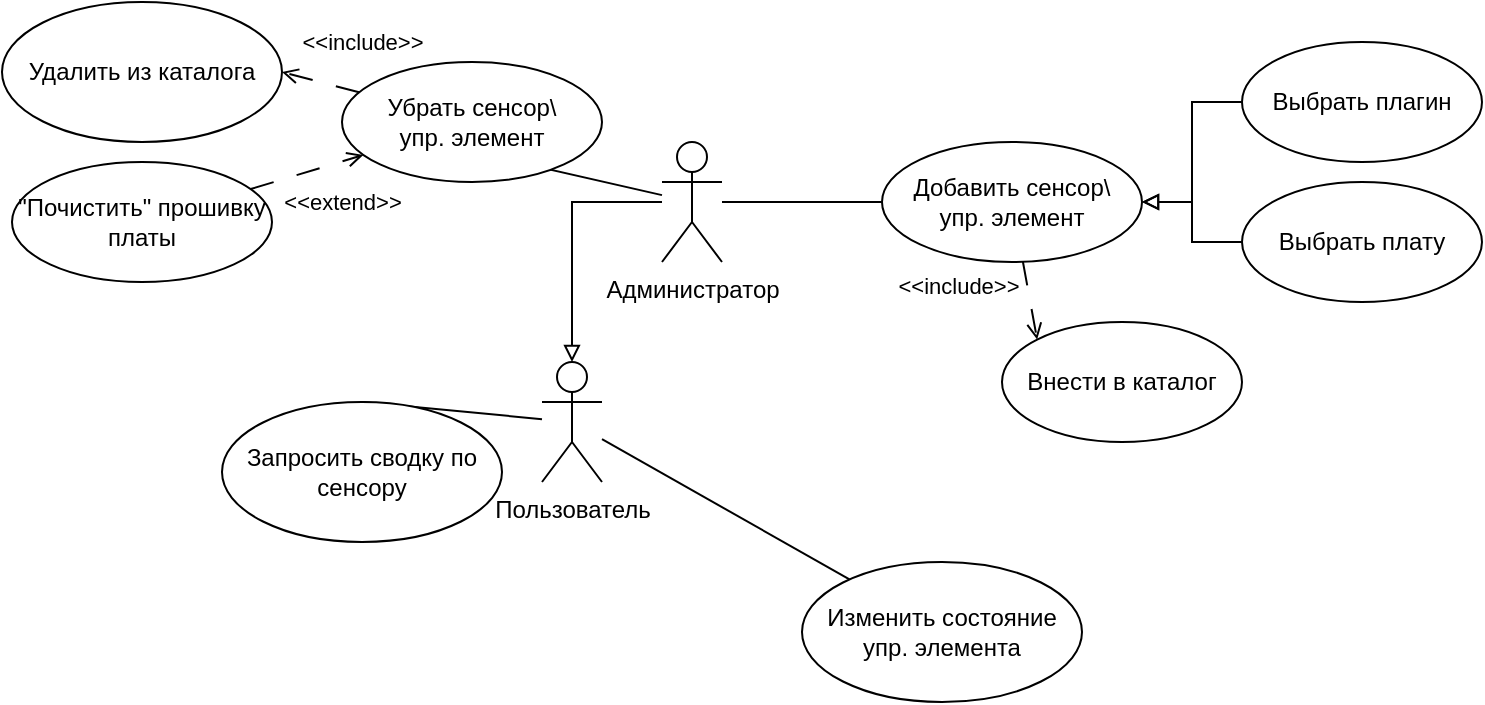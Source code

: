 <mxfile version="22.1.5" type="github">
  <diagram name="Страница — 1" id="LTqVgdhhhah4Ef-IsAjk">
    <mxGraphModel dx="1805" dy="514" grid="1" gridSize="10" guides="1" tooltips="1" connect="1" arrows="1" fold="1" page="1" pageScale="1" pageWidth="827" pageHeight="1169" math="0" shadow="0">
      <root>
        <mxCell id="0" />
        <mxCell id="1" parent="0" />
        <mxCell id="8Lzk3z1pBCngfyzM7mtx-12" style="edgeStyle=orthogonalEdgeStyle;rounded=0;orthogonalLoop=1;jettySize=auto;html=1;endArrow=none;endFill=0;" edge="1" parent="1" source="8Lzk3z1pBCngfyzM7mtx-1" target="8Lzk3z1pBCngfyzM7mtx-4">
          <mxGeometry relative="1" as="geometry" />
        </mxCell>
        <mxCell id="8Lzk3z1pBCngfyzM7mtx-21" style="rounded=0;orthogonalLoop=1;jettySize=auto;html=1;entryX=0;entryY=0.5;entryDx=0;entryDy=0;endArrow=none;endFill=0;" edge="1" parent="1" source="8Lzk3z1pBCngfyzM7mtx-1" target="8Lzk3z1pBCngfyzM7mtx-20">
          <mxGeometry relative="1" as="geometry" />
        </mxCell>
        <mxCell id="8Lzk3z1pBCngfyzM7mtx-1" value="Администратор" style="shape=umlActor;verticalLabelPosition=bottom;verticalAlign=top;html=1;" vertex="1" parent="1">
          <mxGeometry x="310" y="150" width="30" height="60" as="geometry" />
        </mxCell>
        <mxCell id="8Lzk3z1pBCngfyzM7mtx-9" value="&amp;lt;&amp;lt;include&amp;gt;&amp;gt;" style="rounded=0;orthogonalLoop=1;jettySize=auto;html=1;entryX=0;entryY=0;entryDx=0;entryDy=0;endArrow=open;endFill=0;dashed=1;dashPattern=12 12;" edge="1" parent="1" source="8Lzk3z1pBCngfyzM7mtx-4" target="8Lzk3z1pBCngfyzM7mtx-8">
          <mxGeometry x="-0.684" y="-34" relative="1" as="geometry">
            <mxPoint as="offset" />
          </mxGeometry>
        </mxCell>
        <mxCell id="8Lzk3z1pBCngfyzM7mtx-4" value="Добавить сенсор\&lt;br&gt;упр. элемент" style="ellipse;whiteSpace=wrap;html=1;" vertex="1" parent="1">
          <mxGeometry x="420" y="150" width="130" height="60" as="geometry" />
        </mxCell>
        <mxCell id="8Lzk3z1pBCngfyzM7mtx-16" style="rounded=0;orthogonalLoop=1;jettySize=auto;html=1;entryX=0.5;entryY=0;entryDx=0;entryDy=0;endArrow=none;endFill=0;" edge="1" parent="1" source="8Lzk3z1pBCngfyzM7mtx-5" target="8Lzk3z1pBCngfyzM7mtx-14">
          <mxGeometry relative="1" as="geometry" />
        </mxCell>
        <mxCell id="8Lzk3z1pBCngfyzM7mtx-17" style="rounded=0;orthogonalLoop=1;jettySize=auto;html=1;endArrow=none;endFill=0;" edge="1" parent="1" source="8Lzk3z1pBCngfyzM7mtx-5" target="8Lzk3z1pBCngfyzM7mtx-15">
          <mxGeometry relative="1" as="geometry" />
        </mxCell>
        <mxCell id="8Lzk3z1pBCngfyzM7mtx-5" value="Пользователь" style="shape=umlActor;verticalLabelPosition=bottom;verticalAlign=top;html=1;" vertex="1" parent="1">
          <mxGeometry x="250" y="260" width="30" height="60" as="geometry" />
        </mxCell>
        <mxCell id="8Lzk3z1pBCngfyzM7mtx-10" style="edgeStyle=orthogonalEdgeStyle;rounded=0;orthogonalLoop=1;jettySize=auto;html=1;entryX=1;entryY=0.5;entryDx=0;entryDy=0;endArrow=block;endFill=0;" edge="1" parent="1" source="8Lzk3z1pBCngfyzM7mtx-6" target="8Lzk3z1pBCngfyzM7mtx-4">
          <mxGeometry relative="1" as="geometry" />
        </mxCell>
        <mxCell id="8Lzk3z1pBCngfyzM7mtx-6" value="Выбрать плагин" style="ellipse;whiteSpace=wrap;html=1;" vertex="1" parent="1">
          <mxGeometry x="600" y="100" width="120" height="60" as="geometry" />
        </mxCell>
        <mxCell id="8Lzk3z1pBCngfyzM7mtx-11" style="edgeStyle=orthogonalEdgeStyle;rounded=0;orthogonalLoop=1;jettySize=auto;html=1;endArrow=block;endFill=0;" edge="1" parent="1" source="8Lzk3z1pBCngfyzM7mtx-7" target="8Lzk3z1pBCngfyzM7mtx-4">
          <mxGeometry relative="1" as="geometry" />
        </mxCell>
        <mxCell id="8Lzk3z1pBCngfyzM7mtx-7" value="Выбрать плату" style="ellipse;whiteSpace=wrap;html=1;" vertex="1" parent="1">
          <mxGeometry x="600" y="170" width="120" height="60" as="geometry" />
        </mxCell>
        <mxCell id="8Lzk3z1pBCngfyzM7mtx-8" value="Внести в каталог" style="ellipse;whiteSpace=wrap;html=1;" vertex="1" parent="1">
          <mxGeometry x="480" y="240" width="120" height="60" as="geometry" />
        </mxCell>
        <mxCell id="8Lzk3z1pBCngfyzM7mtx-14" value="Запросить сводку по сенсору" style="ellipse;whiteSpace=wrap;html=1;" vertex="1" parent="1">
          <mxGeometry x="90" y="280" width="140" height="70" as="geometry" />
        </mxCell>
        <mxCell id="8Lzk3z1pBCngfyzM7mtx-15" value="Изменить состояние упр. элемента" style="ellipse;whiteSpace=wrap;html=1;" vertex="1" parent="1">
          <mxGeometry x="380" y="360" width="140" height="70" as="geometry" />
        </mxCell>
        <mxCell id="8Lzk3z1pBCngfyzM7mtx-19" style="edgeStyle=orthogonalEdgeStyle;rounded=0;orthogonalLoop=1;jettySize=auto;html=1;entryX=0.5;entryY=0;entryDx=0;entryDy=0;entryPerimeter=0;endArrow=block;endFill=0;" edge="1" parent="1" source="8Lzk3z1pBCngfyzM7mtx-1" target="8Lzk3z1pBCngfyzM7mtx-5">
          <mxGeometry relative="1" as="geometry" />
        </mxCell>
        <mxCell id="8Lzk3z1pBCngfyzM7mtx-23" value="&amp;lt;&amp;lt;include&amp;gt;&amp;gt;" style="rounded=0;orthogonalLoop=1;jettySize=auto;html=1;entryX=1;entryY=0.5;entryDx=0;entryDy=0;dashed=1;dashPattern=12 12;endArrow=open;endFill=0;" edge="1" parent="1" source="8Lzk3z1pBCngfyzM7mtx-20" target="8Lzk3z1pBCngfyzM7mtx-22">
          <mxGeometry x="-0.75" y="-25" relative="1" as="geometry">
            <mxPoint as="offset" />
          </mxGeometry>
        </mxCell>
        <mxCell id="8Lzk3z1pBCngfyzM7mtx-20" value="Убрать сенсор\&lt;br&gt;упр. элемент" style="ellipse;whiteSpace=wrap;html=1;" vertex="1" parent="1">
          <mxGeometry x="150" y="110" width="130" height="60" as="geometry" />
        </mxCell>
        <mxCell id="8Lzk3z1pBCngfyzM7mtx-22" value="Удалить из каталога" style="ellipse;whiteSpace=wrap;html=1;" vertex="1" parent="1">
          <mxGeometry x="-20" y="80" width="140" height="70" as="geometry" />
        </mxCell>
        <mxCell id="8Lzk3z1pBCngfyzM7mtx-25" value="&amp;lt;&amp;lt;extend&amp;gt;&amp;gt;" style="rounded=0;orthogonalLoop=1;jettySize=auto;html=1;dashed=1;dashPattern=12 12;endArrow=open;endFill=0;" edge="1" parent="1" source="8Lzk3z1pBCngfyzM7mtx-24" target="8Lzk3z1pBCngfyzM7mtx-20">
          <mxGeometry x="0.418" y="-19" relative="1" as="geometry">
            <mxPoint as="offset" />
          </mxGeometry>
        </mxCell>
        <mxCell id="8Lzk3z1pBCngfyzM7mtx-24" value="&quot;Почистить&quot; прошивку платы" style="ellipse;whiteSpace=wrap;html=1;" vertex="1" parent="1">
          <mxGeometry x="-15" y="160" width="130" height="60" as="geometry" />
        </mxCell>
      </root>
    </mxGraphModel>
  </diagram>
</mxfile>
